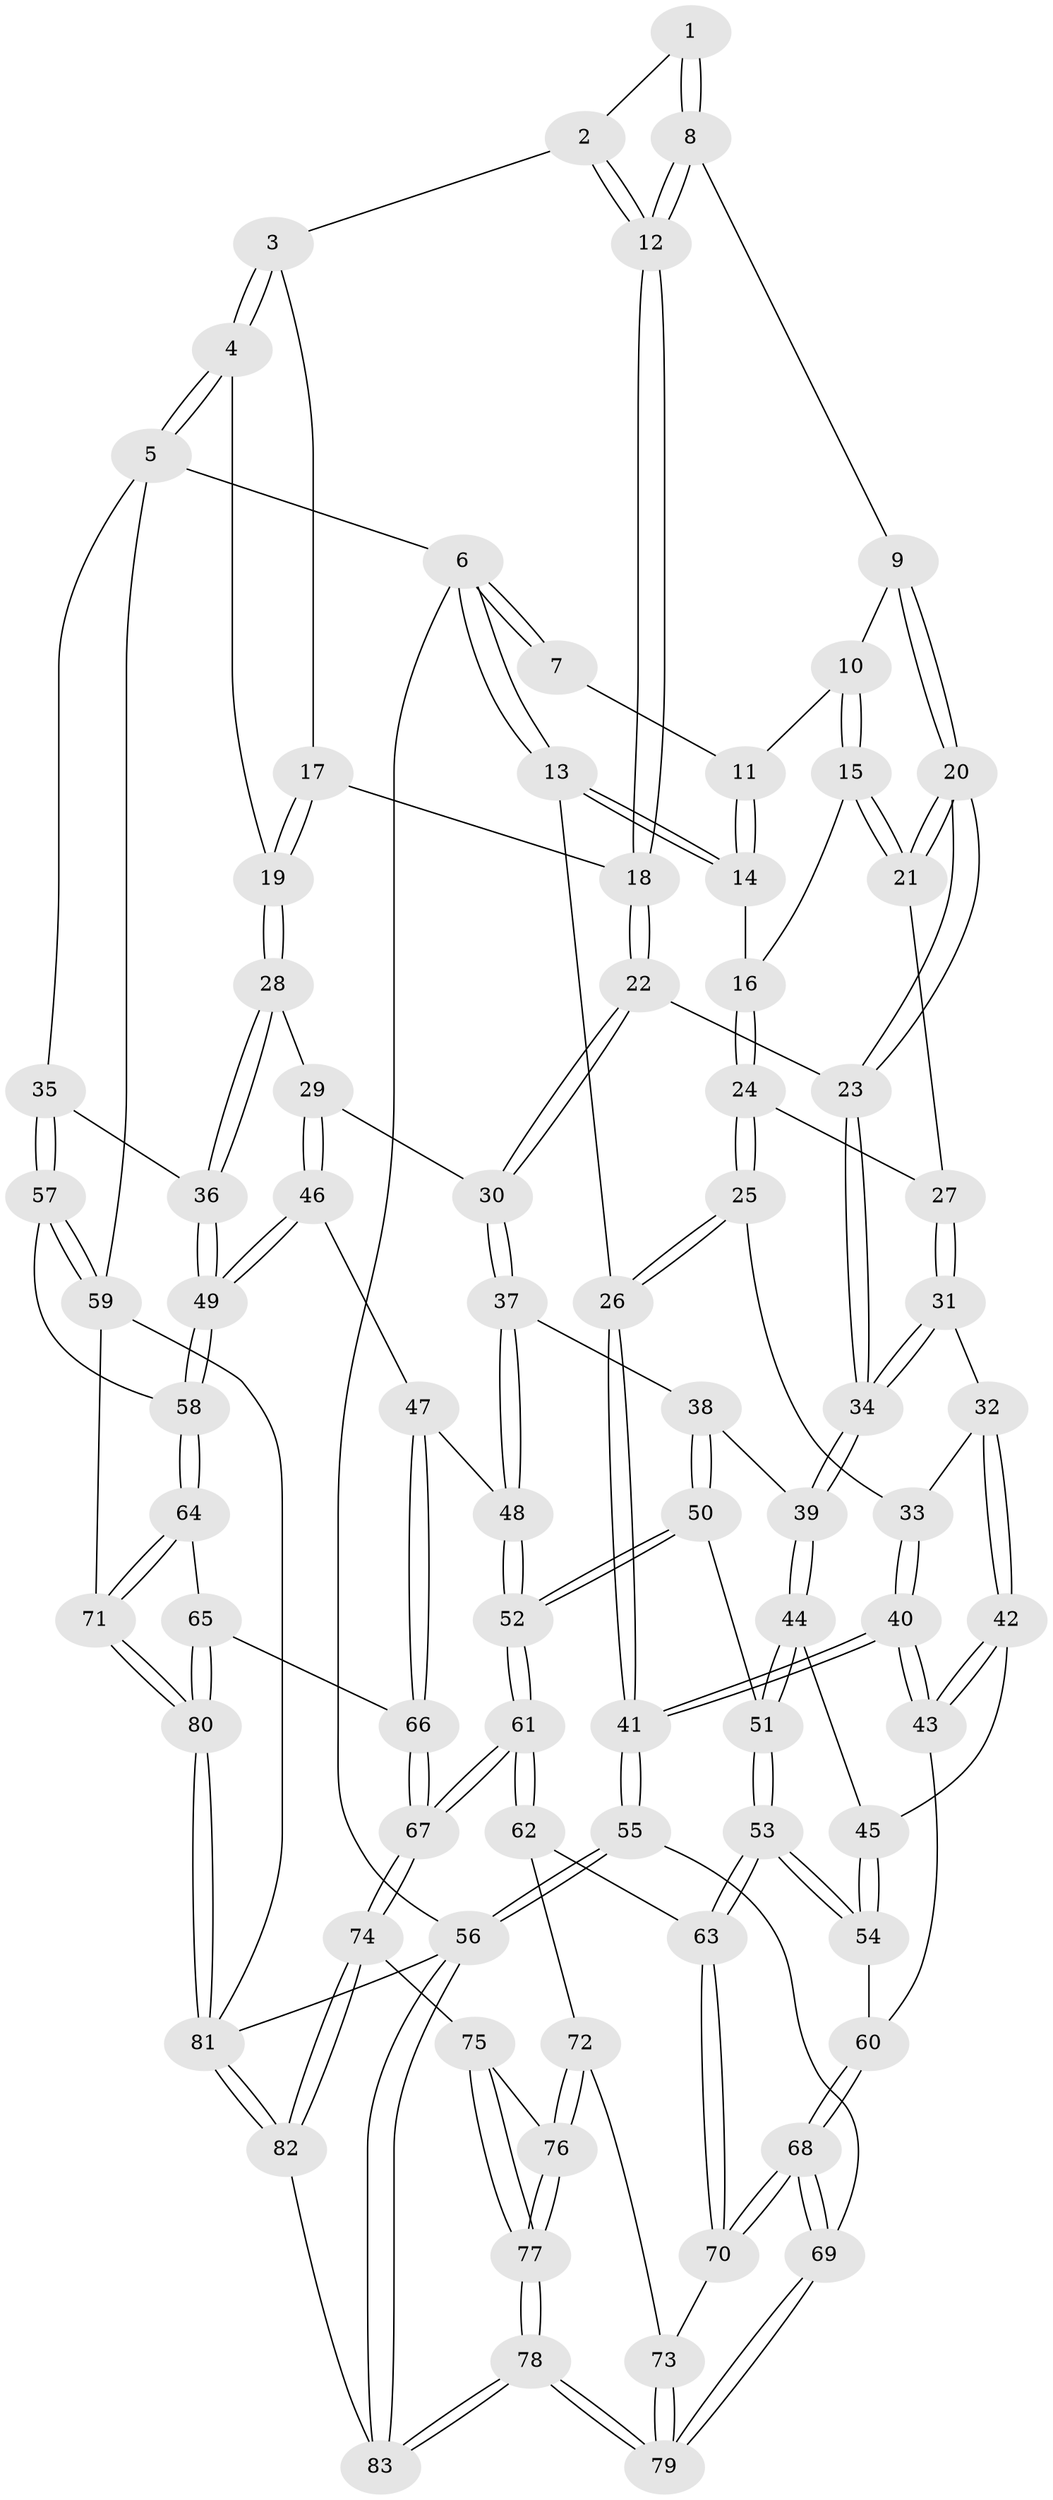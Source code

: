 // Generated by graph-tools (version 1.1) at 2025/27/03/09/25 03:27:06]
// undirected, 83 vertices, 204 edges
graph export_dot {
graph [start="1"]
  node [color=gray90,style=filled];
  1 [pos="+0.34313100257322615+0"];
  2 [pos="+0.47777607669338634+0"];
  3 [pos="+0.8342200824730294+0"];
  4 [pos="+1+0"];
  5 [pos="+1+0"];
  6 [pos="+0+0"];
  7 [pos="+0.22093301181525773+0"];
  8 [pos="+0.3377318232722352+0.12932471014915675"];
  9 [pos="+0.3249818927903024+0.1379700120953551"];
  10 [pos="+0.2163289359959014+0.0999711856395419"];
  11 [pos="+0.15740069070368534+0.002682049571028161"];
  12 [pos="+0.47141343766329674+0.17042481303039225"];
  13 [pos="+0+0.04314750890644315"];
  14 [pos="+0.07191175063137079+0.09406536322410296"];
  15 [pos="+0.15399016693188897+0.18832334482037247"];
  16 [pos="+0.11011100168365157+0.17691996505559085"];
  17 [pos="+0.63002861211018+0.10132498441770124"];
  18 [pos="+0.5091867758354802+0.20417057402668728"];
  19 [pos="+0.7583740744301422+0.3021103914043397"];
  20 [pos="+0.2661877874152656+0.2513522473868333"];
  21 [pos="+0.20679445096622312+0.23694194794198456"];
  22 [pos="+0.514897670604045+0.2849996921353698"];
  23 [pos="+0.3019396938634875+0.33317064696583154"];
  24 [pos="+0.04869056926341075+0.2516180686731362"];
  25 [pos="+0+0.2836819020816648"];
  26 [pos="+0+0.2478052693237159"];
  27 [pos="+0.13458300183603175+0.30471309175486094"];
  28 [pos="+0.7541909072663294+0.32862183090367586"];
  29 [pos="+0.6659916252724523+0.3697352322609476"];
  30 [pos="+0.5315925917331511+0.3074258055571704"];
  31 [pos="+0.13621925212381394+0.3757102448617448"];
  32 [pos="+0.10569220294583472+0.39891753290510285"];
  33 [pos="+0.07397727283447228+0.39053434864729925"];
  34 [pos="+0.28629210581001835+0.37892555854486815"];
  35 [pos="+1+0.36826928928928476"];
  36 [pos="+0.9053668222463517+0.4030085666184592"];
  37 [pos="+0.45975213463715076+0.45013387396960075"];
  38 [pos="+0.37256567905741494+0.46997539422444723"];
  39 [pos="+0.291210724150626+0.40479318781494134"];
  40 [pos="+0+0.5532615131288923"];
  41 [pos="+0+0.5815744811381478"];
  42 [pos="+0.1301379030809919+0.5329268692045497"];
  43 [pos="+0.11807335419090535+0.5538141820944985"];
  44 [pos="+0.23834352689296393+0.48487967395366194"];
  45 [pos="+0.23273103104011267+0.4899004830714071"];
  46 [pos="+0.6516194852853687+0.5101913750692054"];
  47 [pos="+0.6284854889130449+0.5303840085074835"];
  48 [pos="+0.538153009155808+0.568721949988629"];
  49 [pos="+0.8168874568096022+0.6075714412878073"];
  50 [pos="+0.37086992102711475+0.5522952162565716"];
  51 [pos="+0.3378815601636791+0.5774223002877882"];
  52 [pos="+0.5013184697295191+0.6221977022425985"];
  53 [pos="+0.29367561754246146+0.6398590342077365"];
  54 [pos="+0.281387474568958+0.6319019928637285"];
  55 [pos="+0+0.7906893832522907"];
  56 [pos="+0+1"];
  57 [pos="+1+0.5093128341842845"];
  58 [pos="+0.8263230230737396+0.6372561263415767"];
  59 [pos="+1+0.7923666343719394"];
  60 [pos="+0.13476817897052495+0.5911395147269283"];
  61 [pos="+0.48464565153857875+0.7877627644572163"];
  62 [pos="+0.40186538773909053+0.7604398591724414"];
  63 [pos="+0.2980425299959415+0.6592727731174743"];
  64 [pos="+0.8309425249300194+0.7670174365105425"];
  65 [pos="+0.8126921943840725+0.7822458789697145"];
  66 [pos="+0.6823248313329556+0.7812461849107188"];
  67 [pos="+0.5090186690298736+0.8233073725404259"];
  68 [pos="+0.1144488185781379+0.7785619159759075"];
  69 [pos="+0.04364072862331849+0.8188334423655615"];
  70 [pos="+0.1313911255589371+0.7792984112170381"];
  71 [pos="+1+0.7916280856289021"];
  72 [pos="+0.23127179357820743+0.8223955343088702"];
  73 [pos="+0.22421228819675362+0.8209623288737637"];
  74 [pos="+0.5072243456838184+0.832864354867886"];
  75 [pos="+0.42883371335596476+0.8676746155909568"];
  76 [pos="+0.26856433932788365+0.8821755409049751"];
  77 [pos="+0.2773901285097913+0.9652992281137958"];
  78 [pos="+0.19922857453522833+1"];
  79 [pos="+0.18806509078080685+1"];
  80 [pos="+0.8110405287050807+1"];
  81 [pos="+0.783334335114208+1"];
  82 [pos="+0.5453578200841136+1"];
  83 [pos="+0.2079482970963579+1"];
  1 -- 2;
  1 -- 8;
  1 -- 8;
  2 -- 3;
  2 -- 12;
  2 -- 12;
  3 -- 4;
  3 -- 4;
  3 -- 17;
  4 -- 5;
  4 -- 5;
  4 -- 19;
  5 -- 6;
  5 -- 35;
  5 -- 59;
  6 -- 7;
  6 -- 7;
  6 -- 13;
  6 -- 13;
  6 -- 56;
  7 -- 11;
  8 -- 9;
  8 -- 12;
  8 -- 12;
  9 -- 10;
  9 -- 20;
  9 -- 20;
  10 -- 11;
  10 -- 15;
  10 -- 15;
  11 -- 14;
  11 -- 14;
  12 -- 18;
  12 -- 18;
  13 -- 14;
  13 -- 14;
  13 -- 26;
  14 -- 16;
  15 -- 16;
  15 -- 21;
  15 -- 21;
  16 -- 24;
  16 -- 24;
  17 -- 18;
  17 -- 19;
  17 -- 19;
  18 -- 22;
  18 -- 22;
  19 -- 28;
  19 -- 28;
  20 -- 21;
  20 -- 21;
  20 -- 23;
  20 -- 23;
  21 -- 27;
  22 -- 23;
  22 -- 30;
  22 -- 30;
  23 -- 34;
  23 -- 34;
  24 -- 25;
  24 -- 25;
  24 -- 27;
  25 -- 26;
  25 -- 26;
  25 -- 33;
  26 -- 41;
  26 -- 41;
  27 -- 31;
  27 -- 31;
  28 -- 29;
  28 -- 36;
  28 -- 36;
  29 -- 30;
  29 -- 46;
  29 -- 46;
  30 -- 37;
  30 -- 37;
  31 -- 32;
  31 -- 34;
  31 -- 34;
  32 -- 33;
  32 -- 42;
  32 -- 42;
  33 -- 40;
  33 -- 40;
  34 -- 39;
  34 -- 39;
  35 -- 36;
  35 -- 57;
  35 -- 57;
  36 -- 49;
  36 -- 49;
  37 -- 38;
  37 -- 48;
  37 -- 48;
  38 -- 39;
  38 -- 50;
  38 -- 50;
  39 -- 44;
  39 -- 44;
  40 -- 41;
  40 -- 41;
  40 -- 43;
  40 -- 43;
  41 -- 55;
  41 -- 55;
  42 -- 43;
  42 -- 43;
  42 -- 45;
  43 -- 60;
  44 -- 45;
  44 -- 51;
  44 -- 51;
  45 -- 54;
  45 -- 54;
  46 -- 47;
  46 -- 49;
  46 -- 49;
  47 -- 48;
  47 -- 66;
  47 -- 66;
  48 -- 52;
  48 -- 52;
  49 -- 58;
  49 -- 58;
  50 -- 51;
  50 -- 52;
  50 -- 52;
  51 -- 53;
  51 -- 53;
  52 -- 61;
  52 -- 61;
  53 -- 54;
  53 -- 54;
  53 -- 63;
  53 -- 63;
  54 -- 60;
  55 -- 56;
  55 -- 56;
  55 -- 69;
  56 -- 83;
  56 -- 83;
  56 -- 81;
  57 -- 58;
  57 -- 59;
  57 -- 59;
  58 -- 64;
  58 -- 64;
  59 -- 71;
  59 -- 81;
  60 -- 68;
  60 -- 68;
  61 -- 62;
  61 -- 62;
  61 -- 67;
  61 -- 67;
  62 -- 63;
  62 -- 72;
  63 -- 70;
  63 -- 70;
  64 -- 65;
  64 -- 71;
  64 -- 71;
  65 -- 66;
  65 -- 80;
  65 -- 80;
  66 -- 67;
  66 -- 67;
  67 -- 74;
  67 -- 74;
  68 -- 69;
  68 -- 69;
  68 -- 70;
  68 -- 70;
  69 -- 79;
  69 -- 79;
  70 -- 73;
  71 -- 80;
  71 -- 80;
  72 -- 73;
  72 -- 76;
  72 -- 76;
  73 -- 79;
  73 -- 79;
  74 -- 75;
  74 -- 82;
  74 -- 82;
  75 -- 76;
  75 -- 77;
  75 -- 77;
  76 -- 77;
  76 -- 77;
  77 -- 78;
  77 -- 78;
  78 -- 79;
  78 -- 79;
  78 -- 83;
  78 -- 83;
  80 -- 81;
  80 -- 81;
  81 -- 82;
  81 -- 82;
  82 -- 83;
}
